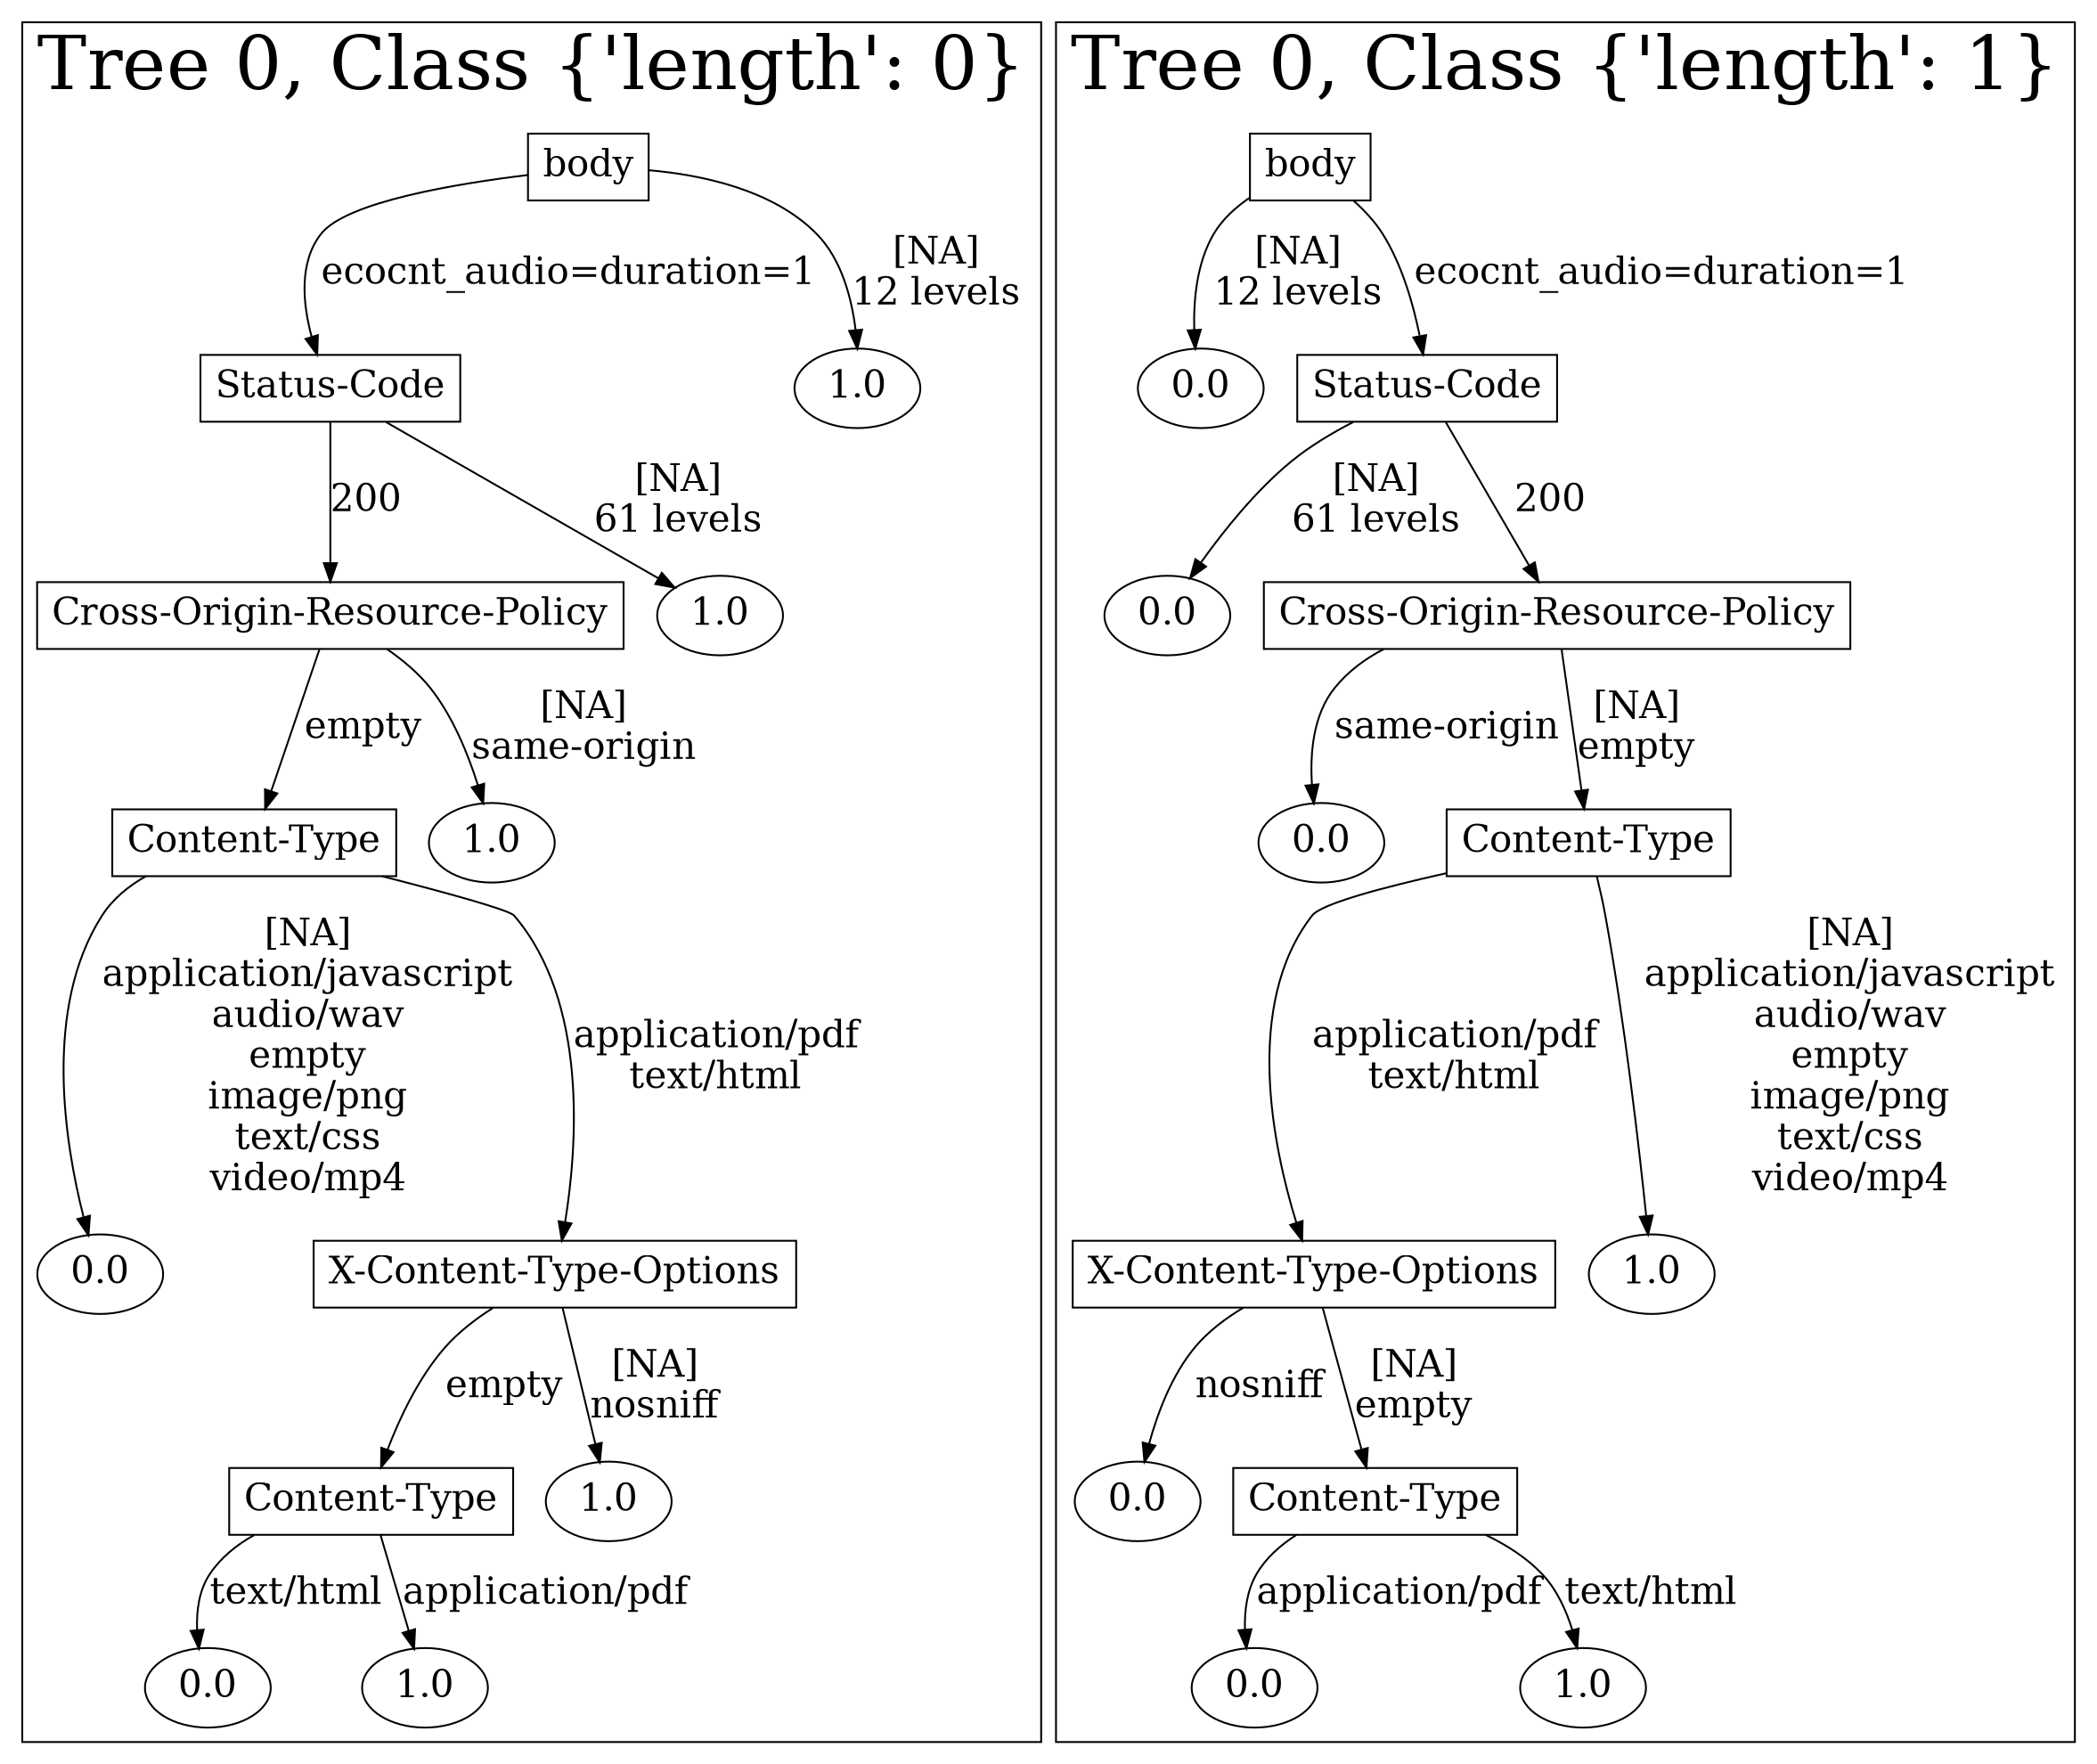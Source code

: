 /*
Generated by:
    http://https://github.com/h2oai/h2o-3/tree/master/h2o-genmodel/src/main/java/hex/genmodel/tools/PrintMojo.java
*/

/*
On a mac:

$ brew install graphviz
$ dot -Tpng file.gv -o file.png
$ open file.png
*/

digraph G {

subgraph cluster_0 {
/* Nodes */

/* Level 0 */
{
"SG_0_Node_0" [shape=box, fontsize=20, label="body"]
}

/* Level 1 */
{
"SG_0_Node_1" [shape=box, fontsize=20, label="Status-Code"]
"SG_0_Node_6" [fontsize=20, label="1.0"]
}

/* Level 2 */
{
"SG_0_Node_2" [shape=box, fontsize=20, label="Cross-Origin-Resource-Policy"]
"SG_0_Node_7" [fontsize=20, label="1.0"]
}

/* Level 3 */
{
"SG_0_Node_3" [shape=box, fontsize=20, label="Content-Type"]
"SG_0_Node_8" [fontsize=20, label="1.0"]
}

/* Level 4 */
{
"SG_0_Node_9" [fontsize=20, label="0.0"]
"SG_0_Node_4" [shape=box, fontsize=20, label="X-Content-Type-Options"]
}

/* Level 5 */
{
"SG_0_Node_5" [shape=box, fontsize=20, label="Content-Type"]
"SG_0_Node_10" [fontsize=20, label="1.0"]
}

/* Level 6 */
{
"SG_0_Node_11" [fontsize=20, label="0.0"]
"SG_0_Node_12" [fontsize=20, label="1.0"]
}

/* Edges */
"SG_0_Node_0" -> "SG_0_Node_1" [fontsize=20, label="ecocnt_audio=duration=1
"]
"SG_0_Node_0" -> "SG_0_Node_6" [fontsize=20, label="[NA]
12 levels
"]
"SG_0_Node_1" -> "SG_0_Node_2" [fontsize=20, label="200
"]
"SG_0_Node_1" -> "SG_0_Node_7" [fontsize=20, label="[NA]
61 levels
"]
"SG_0_Node_2" -> "SG_0_Node_3" [fontsize=20, label="empty
"]
"SG_0_Node_2" -> "SG_0_Node_8" [fontsize=20, label="[NA]
same-origin
"]
"SG_0_Node_3" -> "SG_0_Node_9" [fontsize=20, label="[NA]
application/javascript
audio/wav
empty
image/png
text/css
video/mp4
"]
"SG_0_Node_3" -> "SG_0_Node_4" [fontsize=20, label="application/pdf
text/html
"]
"SG_0_Node_4" -> "SG_0_Node_5" [fontsize=20, label="empty
"]
"SG_0_Node_4" -> "SG_0_Node_10" [fontsize=20, label="[NA]
nosniff
"]
"SG_0_Node_5" -> "SG_0_Node_11" [fontsize=20, label="text/html
"]
"SG_0_Node_5" -> "SG_0_Node_12" [fontsize=20, label="application/pdf
"]

fontsize=40
label="Tree 0, Class {'length': 0}"
}

subgraph cluster_1 {
/* Nodes */

/* Level 0 */
{
"SG_1_Node_0" [shape=box, fontsize=20, label="body"]
}

/* Level 1 */
{
"SG_1_Node_6" [fontsize=20, label="0.0"]
"SG_1_Node_1" [shape=box, fontsize=20, label="Status-Code"]
}

/* Level 2 */
{
"SG_1_Node_7" [fontsize=20, label="0.0"]
"SG_1_Node_2" [shape=box, fontsize=20, label="Cross-Origin-Resource-Policy"]
}

/* Level 3 */
{
"SG_1_Node_8" [fontsize=20, label="0.0"]
"SG_1_Node_3" [shape=box, fontsize=20, label="Content-Type"]
}

/* Level 4 */
{
"SG_1_Node_4" [shape=box, fontsize=20, label="X-Content-Type-Options"]
"SG_1_Node_9" [fontsize=20, label="1.0"]
}

/* Level 5 */
{
"SG_1_Node_10" [fontsize=20, label="0.0"]
"SG_1_Node_5" [shape=box, fontsize=20, label="Content-Type"]
}

/* Level 6 */
{
"SG_1_Node_11" [fontsize=20, label="0.0"]
"SG_1_Node_12" [fontsize=20, label="1.0"]
}

/* Edges */
"SG_1_Node_0" -> "SG_1_Node_6" [fontsize=20, label="[NA]
12 levels
"]
"SG_1_Node_0" -> "SG_1_Node_1" [fontsize=20, label="ecocnt_audio=duration=1
"]
"SG_1_Node_1" -> "SG_1_Node_7" [fontsize=20, label="[NA]
61 levels
"]
"SG_1_Node_1" -> "SG_1_Node_2" [fontsize=20, label="200
"]
"SG_1_Node_2" -> "SG_1_Node_8" [fontsize=20, label="same-origin
"]
"SG_1_Node_2" -> "SG_1_Node_3" [fontsize=20, label="[NA]
empty
"]
"SG_1_Node_3" -> "SG_1_Node_4" [fontsize=20, label="application/pdf
text/html
"]
"SG_1_Node_3" -> "SG_1_Node_9" [fontsize=20, label="[NA]
application/javascript
audio/wav
empty
image/png
text/css
video/mp4
"]
"SG_1_Node_4" -> "SG_1_Node_10" [fontsize=20, label="nosniff
"]
"SG_1_Node_4" -> "SG_1_Node_5" [fontsize=20, label="[NA]
empty
"]
"SG_1_Node_5" -> "SG_1_Node_11" [fontsize=20, label="application/pdf
"]
"SG_1_Node_5" -> "SG_1_Node_12" [fontsize=20, label="text/html
"]

fontsize=40
label="Tree 0, Class {'length': 1}"
}

}

